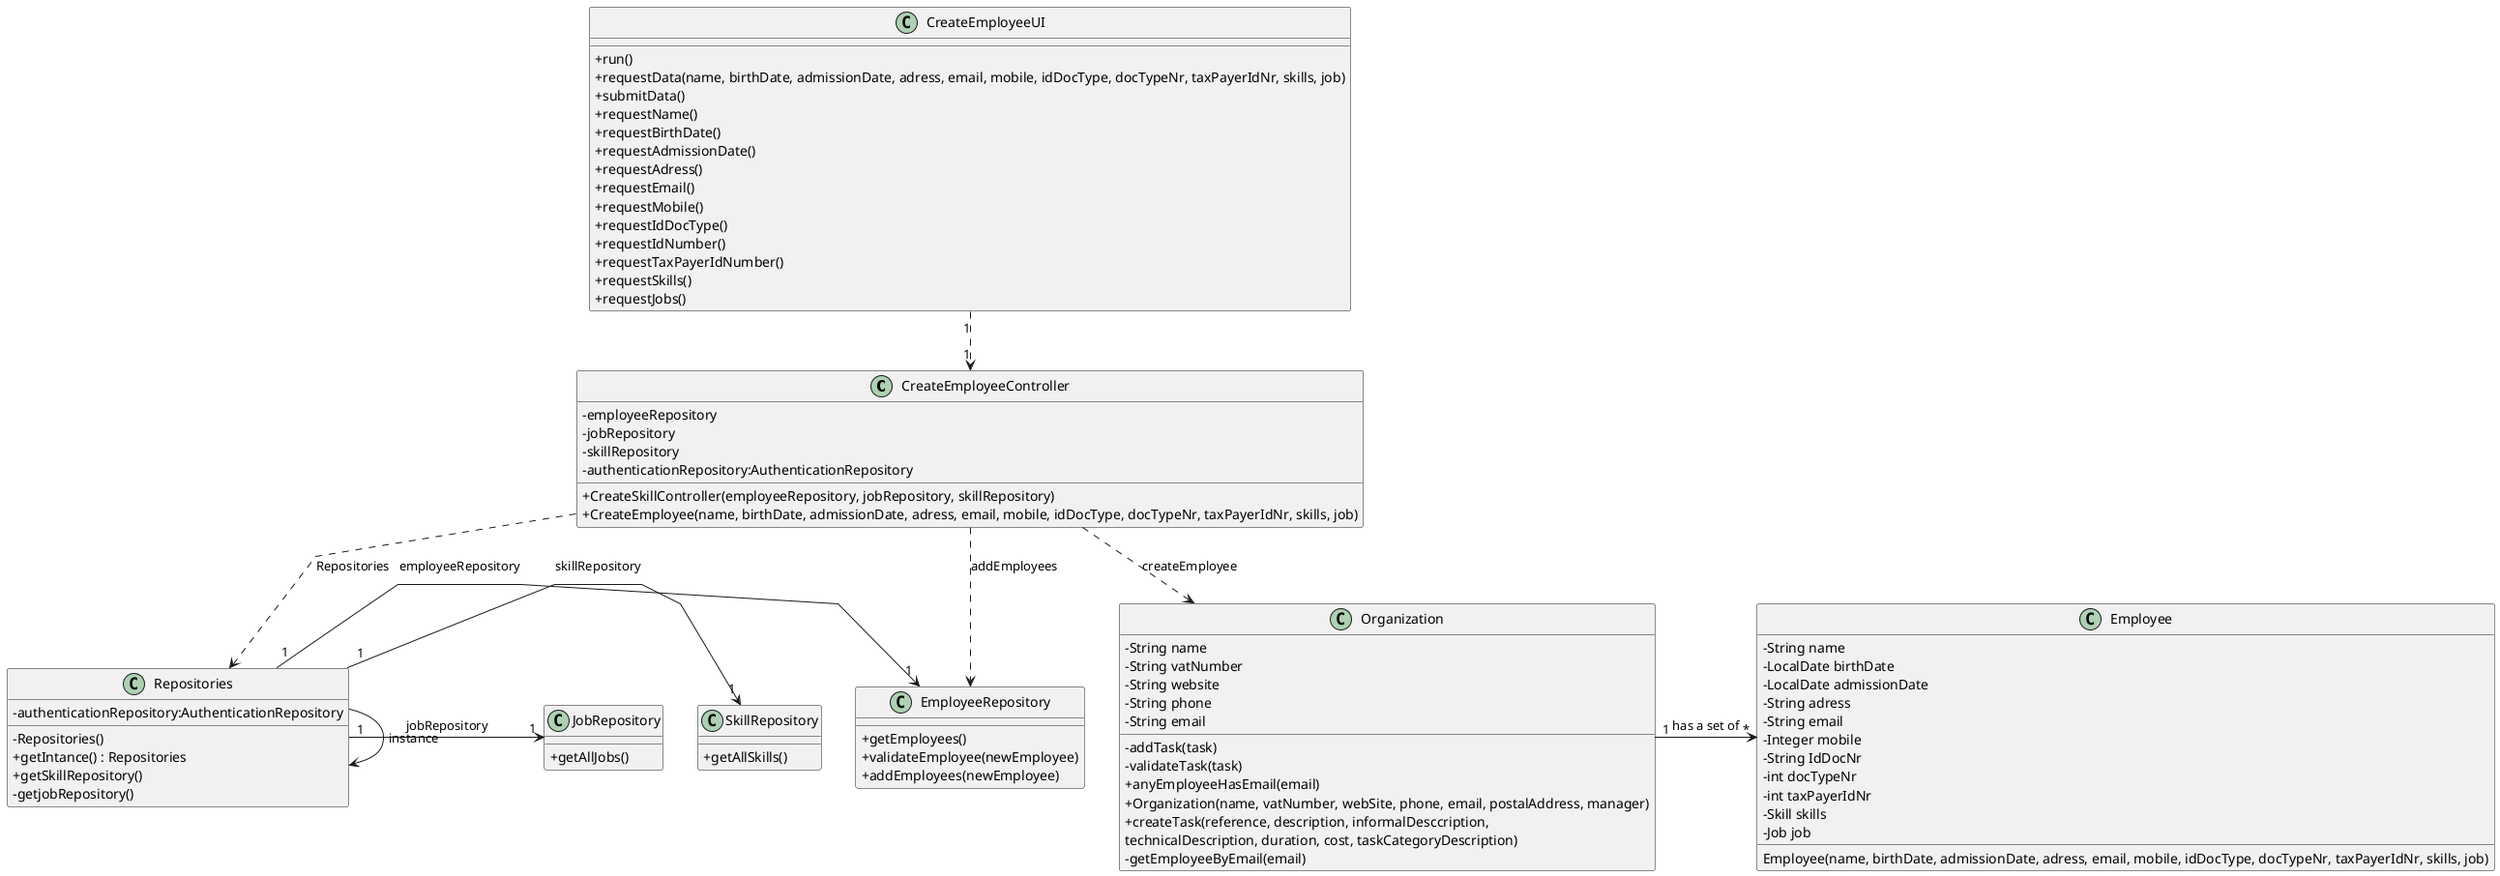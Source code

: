 @startuml
'skinparam monochrome true
skinparam packageStyle rectangle
skinparam shadowing false
skinparam linetype polyline
'skinparam linetype orto

skinparam classAttributeIconSize 0

'left to right direction

class CreateEmployeeController
{
    -employeeRepository
    -jobRepository
    -skillRepository
    -authenticationRepository:AuthenticationRepository
    +CreateSkillController(employeeRepository, jobRepository, skillRepository)
    +CreateEmployee(name, birthDate, admissionDate, adress, email, mobile, idDocType, docTypeNr, taxPayerIdNr, skills, job)


}

class CreateEmployeeUI {
   +run()
   +requestData(name, birthDate, admissionDate, adress, email, mobile, idDocType, docTypeNr, taxPayerIdNr, skills, job)
   +submitData()
   +requestName()
   +requestBirthDate()
   +requestAdmissionDate()
   +requestAdress()
   +requestEmail()
   +requestMobile()
   +requestIdDocType()
   +requestIdNumber()
   +requestTaxPayerIdNumber()
   +requestSkills()
   +requestJobs()
}

class Employee {
    - String name
    - LocalDate birthDate
    - LocalDate admissionDate
    - String adress
    - String email
    - Integer mobile
    - String IdDocNr
    - int docTypeNr
    - int taxPayerIdNr
    - Skill skills
    - Job job

    Employee(name, birthDate, admissionDate, adress, email, mobile, idDocType, docTypeNr, taxPayerIdNr, skills, job)
}

class Repositories {
        - Repositories()
        + getIntance() : Repositories
        + getSkillRepository()
        - getjobRepository()
        -authenticationRepository:AuthenticationRepository
}

class Organization {
    - String name
    - String vatNumber
    - String website
    - String phone
    - String email

    - addTask(task)
    - validateTask(task)
    + anyEmployeeHasEmail(email)
    + Organization(name, vatNumber, webSite, phone, email, postalAddress, manager)
    + createTask(reference, description, informalDesccription,\ntechnicalDescription, duration, cost, taskCategoryDescription)
    - getEmployeeByEmail(email)


}

class SkillRepository{
    + getAllSkills()
}

class JobRepository {
    + getAllJobs()
}

class EmployeeRepository {

    + getEmployees()
    + validateEmployee(newEmployee)
    + addEmployees(newEmployee)
}

CreateEmployeeUI "1" ..> "1" CreateEmployeeController

CreateEmployeeController ..> Repositories : Repositories
Repositories -> Repositories : instance
Repositories "1" -> "1" EmployeeRepository : employeeRepository
Repositories "1" -> "1" SkillRepository : skillRepository
Repositories "1" -> "1" JobRepository : jobRepository

CreateEmployeeController ..> Organization : createEmployee


Organization "1" -> "*" Employee : has a set of

CreateEmployeeController ..> EmployeeRepository: addEmployees

@enduml